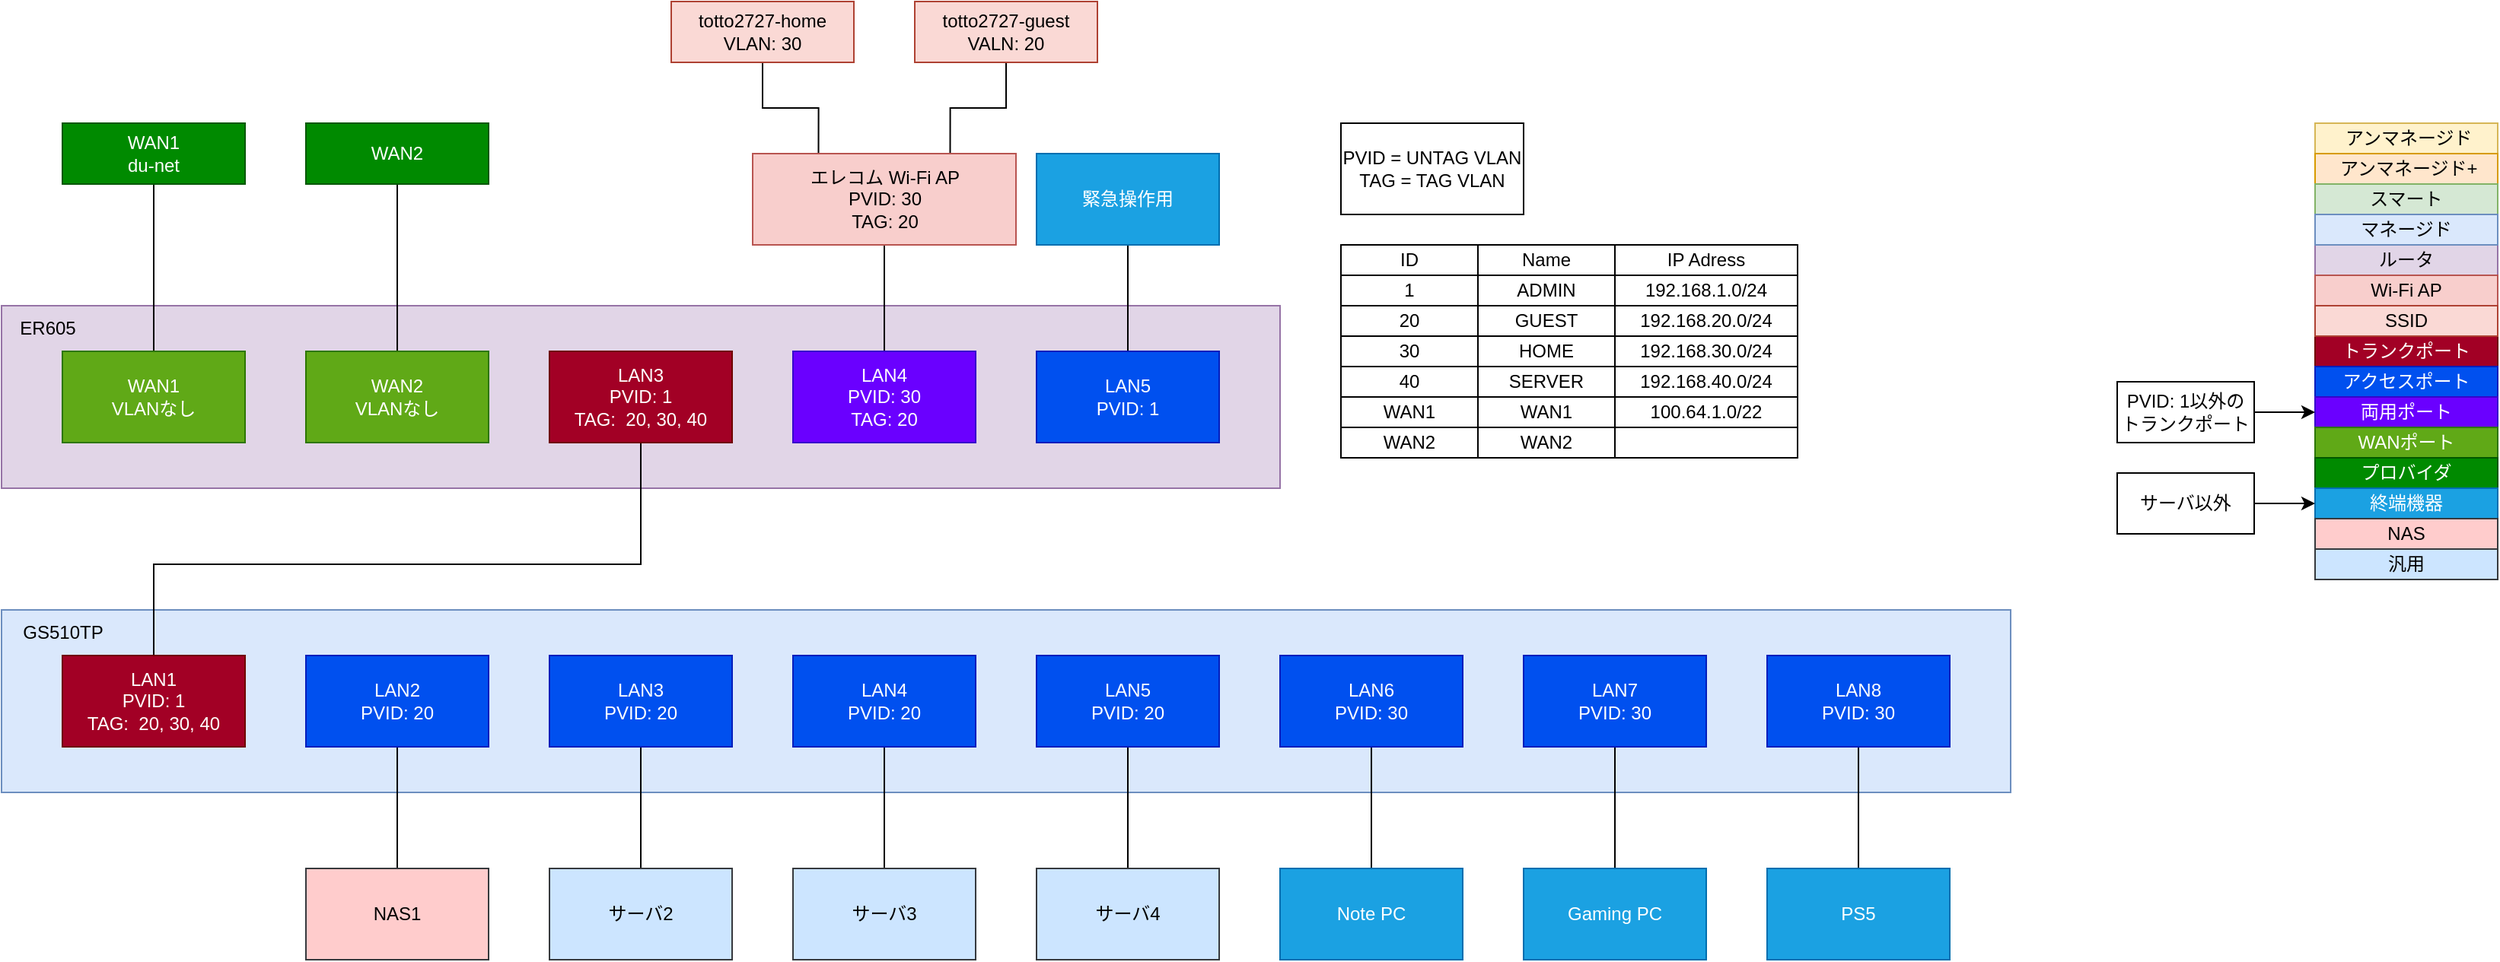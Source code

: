 <mxfile version="21.6.5" type="github">
  <diagram name="ページ1" id="NlfMVRW12TGfSCFo-WWM">
    <mxGraphModel dx="2950" dy="2411" grid="1" gridSize="10" guides="1" tooltips="1" connect="1" arrows="1" fold="1" page="1" pageScale="1" pageWidth="827" pageHeight="1169" math="0" shadow="0">
      <root>
        <mxCell id="0" />
        <mxCell id="1" parent="0" />
        <mxCell id="NvNaMUYgSl-WJr2dV5VH-1" value="" style="rounded=0;whiteSpace=wrap;html=1;align=left;verticalAlign=top;fillColor=#dae8fc;strokeColor=#6c8ebf;" vertex="1" parent="1">
          <mxGeometry y="320" width="1320" height="120" as="geometry" />
        </mxCell>
        <mxCell id="NvNaMUYgSl-WJr2dV5VH-2" value="" style="rounded=0;whiteSpace=wrap;html=1;align=left;verticalAlign=top;fillColor=#e1d5e7;strokeColor=#9673a6;" vertex="1" parent="1">
          <mxGeometry y="120" width="840" height="120" as="geometry" />
        </mxCell>
        <mxCell id="NvNaMUYgSl-WJr2dV5VH-3" style="edgeStyle=orthogonalEdgeStyle;rounded=0;orthogonalLoop=1;jettySize=auto;html=1;entryX=0.5;entryY=0;entryDx=0;entryDy=0;endArrow=none;endFill=0;" edge="1" parent="1" source="NvNaMUYgSl-WJr2dV5VH-4" target="NvNaMUYgSl-WJr2dV5VH-14">
          <mxGeometry relative="1" as="geometry" />
        </mxCell>
        <mxCell id="NvNaMUYgSl-WJr2dV5VH-4" value="WAN2" style="rounded=0;whiteSpace=wrap;html=1;fillColor=#008a00;fontColor=#ffffff;strokeColor=#005700;" vertex="1" parent="1">
          <mxGeometry x="200" width="120" height="40" as="geometry" />
        </mxCell>
        <mxCell id="NvNaMUYgSl-WJr2dV5VH-5" style="edgeStyle=orthogonalEdgeStyle;rounded=0;orthogonalLoop=1;jettySize=auto;html=1;endArrow=none;endFill=0;" edge="1" parent="1" source="NvNaMUYgSl-WJr2dV5VH-6" target="NvNaMUYgSl-WJr2dV5VH-7">
          <mxGeometry relative="1" as="geometry" />
        </mxCell>
        <mxCell id="NvNaMUYgSl-WJr2dV5VH-6" value="WAN1&lt;br&gt;du-net" style="rounded=0;whiteSpace=wrap;html=1;fillColor=#008a00;fontColor=#ffffff;strokeColor=#005700;" vertex="1" parent="1">
          <mxGeometry x="40" width="120" height="40" as="geometry" />
        </mxCell>
        <mxCell id="NvNaMUYgSl-WJr2dV5VH-7" value="WAN1&lt;br&gt;VLANなし" style="rounded=0;whiteSpace=wrap;html=1;verticalAlign=middle;fillColor=#60a917;fontColor=#ffffff;strokeColor=#2D7600;" vertex="1" parent="1">
          <mxGeometry x="40" y="150" width="120" height="60" as="geometry" />
        </mxCell>
        <mxCell id="NvNaMUYgSl-WJr2dV5VH-8" value="" style="edgeStyle=orthogonalEdgeStyle;rounded=0;orthogonalLoop=1;jettySize=auto;html=1;endArrow=none;endFill=0;" edge="1" parent="1" source="NvNaMUYgSl-WJr2dV5VH-9" target="NvNaMUYgSl-WJr2dV5VH-92">
          <mxGeometry relative="1" as="geometry" />
        </mxCell>
        <mxCell id="NvNaMUYgSl-WJr2dV5VH-9" value="LAN5&lt;br&gt;PVID: 1" style="rounded=0;whiteSpace=wrap;html=1;fillColor=#0050ef;fontColor=#ffffff;strokeColor=#001DBC;" vertex="1" parent="1">
          <mxGeometry x="680" y="150" width="120" height="60" as="geometry" />
        </mxCell>
        <mxCell id="NvNaMUYgSl-WJr2dV5VH-10" style="edgeStyle=orthogonalEdgeStyle;rounded=0;orthogonalLoop=1;jettySize=auto;html=1;endArrow=none;endFill=0;entryX=0.5;entryY=1;entryDx=0;entryDy=0;" edge="1" parent="1" source="NvNaMUYgSl-WJr2dV5VH-11" target="NvNaMUYgSl-WJr2dV5VH-28">
          <mxGeometry relative="1" as="geometry">
            <mxPoint x="580.08" y="80" as="targetPoint" />
          </mxGeometry>
        </mxCell>
        <mxCell id="NvNaMUYgSl-WJr2dV5VH-11" value="LAN4&lt;br&gt;PVID: 30&lt;br&gt;TAG: 20" style="rounded=0;whiteSpace=wrap;html=1;fillColor=#6a00ff;fontColor=#ffffff;strokeColor=#3700CC;" vertex="1" parent="1">
          <mxGeometry x="520" y="150" width="120" height="60" as="geometry" />
        </mxCell>
        <mxCell id="NvNaMUYgSl-WJr2dV5VH-12" style="edgeStyle=orthogonalEdgeStyle;rounded=0;orthogonalLoop=1;jettySize=auto;html=1;entryX=0.5;entryY=0;entryDx=0;entryDy=0;endArrow=none;endFill=0;" edge="1" parent="1" source="NvNaMUYgSl-WJr2dV5VH-13" target="NvNaMUYgSl-WJr2dV5VH-15">
          <mxGeometry relative="1" as="geometry">
            <Array as="points">
              <mxPoint x="420" y="290" />
              <mxPoint x="100" y="290" />
            </Array>
          </mxGeometry>
        </mxCell>
        <mxCell id="NvNaMUYgSl-WJr2dV5VH-13" value="LAN3&lt;br&gt;PVID: 1&lt;br&gt;TAG:&amp;nbsp; 20, 30, 40" style="rounded=0;whiteSpace=wrap;html=1;fillColor=#a20025;fontColor=#ffffff;strokeColor=#6F0000;" vertex="1" parent="1">
          <mxGeometry x="360" y="150" width="120" height="60" as="geometry" />
        </mxCell>
        <mxCell id="NvNaMUYgSl-WJr2dV5VH-14" value="WAN2&lt;br&gt;VLANなし" style="rounded=0;whiteSpace=wrap;html=1;verticalAlign=middle;fillColor=#60a917;fontColor=#ffffff;strokeColor=#2D7600;" vertex="1" parent="1">
          <mxGeometry x="200" y="150" width="120" height="60" as="geometry" />
        </mxCell>
        <mxCell id="NvNaMUYgSl-WJr2dV5VH-15" value="LAN1&lt;br&gt;PVID: 1&lt;br&gt;TAG:&amp;nbsp; 20, 30, 40" style="rounded=0;whiteSpace=wrap;html=1;fillColor=#a20025;fontColor=#ffffff;strokeColor=#6F0000;" vertex="1" parent="1">
          <mxGeometry x="40" y="350" width="120" height="60" as="geometry" />
        </mxCell>
        <mxCell id="NvNaMUYgSl-WJr2dV5VH-16" value="" style="edgeStyle=orthogonalEdgeStyle;rounded=0;orthogonalLoop=1;jettySize=auto;html=1;endArrow=none;endFill=0;" edge="1" parent="1" source="NvNaMUYgSl-WJr2dV5VH-17" target="NvNaMUYgSl-WJr2dV5VH-32">
          <mxGeometry relative="1" as="geometry" />
        </mxCell>
        <mxCell id="NvNaMUYgSl-WJr2dV5VH-17" value="LAN5&lt;br&gt;PVID: 20" style="rounded=0;whiteSpace=wrap;html=1;fillColor=#0050ef;fontColor=#ffffff;strokeColor=#001DBC;" vertex="1" parent="1">
          <mxGeometry x="680" y="350" width="120" height="60" as="geometry" />
        </mxCell>
        <mxCell id="NvNaMUYgSl-WJr2dV5VH-18" value="" style="edgeStyle=orthogonalEdgeStyle;rounded=0;orthogonalLoop=1;jettySize=auto;html=1;endArrow=none;endFill=0;" edge="1" parent="1" source="NvNaMUYgSl-WJr2dV5VH-19" target="NvNaMUYgSl-WJr2dV5VH-31">
          <mxGeometry relative="1" as="geometry" />
        </mxCell>
        <mxCell id="NvNaMUYgSl-WJr2dV5VH-19" value="LAN4&lt;br&gt;PVID: 20" style="rounded=0;whiteSpace=wrap;html=1;fillColor=#0050ef;fontColor=#ffffff;strokeColor=#001DBC;" vertex="1" parent="1">
          <mxGeometry x="520" y="350" width="120" height="60" as="geometry" />
        </mxCell>
        <mxCell id="NvNaMUYgSl-WJr2dV5VH-20" value="" style="edgeStyle=orthogonalEdgeStyle;rounded=0;orthogonalLoop=1;jettySize=auto;html=1;endArrow=none;endFill=0;" edge="1" parent="1" source="NvNaMUYgSl-WJr2dV5VH-21" target="NvNaMUYgSl-WJr2dV5VH-30">
          <mxGeometry relative="1" as="geometry" />
        </mxCell>
        <mxCell id="NvNaMUYgSl-WJr2dV5VH-21" value="LAN3&lt;br&gt;PVID: 20" style="rounded=0;whiteSpace=wrap;html=1;fillColor=#0050ef;fontColor=#ffffff;strokeColor=#001DBC;" vertex="1" parent="1">
          <mxGeometry x="360" y="350" width="120" height="60" as="geometry" />
        </mxCell>
        <mxCell id="NvNaMUYgSl-WJr2dV5VH-22" value="" style="edgeStyle=orthogonalEdgeStyle;rounded=0;orthogonalLoop=1;jettySize=auto;html=1;endArrow=none;endFill=0;" edge="1" parent="1" source="NvNaMUYgSl-WJr2dV5VH-23" target="NvNaMUYgSl-WJr2dV5VH-29">
          <mxGeometry relative="1" as="geometry" />
        </mxCell>
        <mxCell id="NvNaMUYgSl-WJr2dV5VH-23" value="LAN2&lt;br&gt;PVID: 20" style="rounded=0;whiteSpace=wrap;html=1;fillColor=#0050ef;fontColor=#ffffff;strokeColor=#001DBC;" vertex="1" parent="1">
          <mxGeometry x="200" y="350" width="120" height="60" as="geometry" />
        </mxCell>
        <mxCell id="NvNaMUYgSl-WJr2dV5VH-24" value="GS510TP" style="text;html=1;align=center;verticalAlign=middle;resizable=0;points=[];autosize=1;strokeColor=none;fillColor=none;" vertex="1" parent="1">
          <mxGeometry y="320" width="80" height="30" as="geometry" />
        </mxCell>
        <mxCell id="NvNaMUYgSl-WJr2dV5VH-25" value="ER605" style="text;html=1;align=center;verticalAlign=middle;resizable=0;points=[];autosize=1;strokeColor=none;fillColor=none;" vertex="1" parent="1">
          <mxGeometry y="120" width="60" height="30" as="geometry" />
        </mxCell>
        <mxCell id="NvNaMUYgSl-WJr2dV5VH-26" style="edgeStyle=orthogonalEdgeStyle;rounded=0;orthogonalLoop=1;jettySize=auto;html=1;exitX=0.25;exitY=0;exitDx=0;exitDy=0;entryX=0.5;entryY=1;entryDx=0;entryDy=0;endArrow=none;endFill=0;" edge="1" parent="1" source="NvNaMUYgSl-WJr2dV5VH-28" target="NvNaMUYgSl-WJr2dV5VH-83">
          <mxGeometry relative="1" as="geometry" />
        </mxCell>
        <mxCell id="NvNaMUYgSl-WJr2dV5VH-27" style="edgeStyle=orthogonalEdgeStyle;rounded=0;orthogonalLoop=1;jettySize=auto;html=1;exitX=0.75;exitY=0;exitDx=0;exitDy=0;entryX=0.5;entryY=1;entryDx=0;entryDy=0;endArrow=none;endFill=0;" edge="1" parent="1" source="NvNaMUYgSl-WJr2dV5VH-28" target="NvNaMUYgSl-WJr2dV5VH-82">
          <mxGeometry relative="1" as="geometry" />
        </mxCell>
        <mxCell id="NvNaMUYgSl-WJr2dV5VH-28" value="エレコム Wi-Fi AP&lt;br&gt;PVID: 30&lt;br&gt;TAG: 20" style="whiteSpace=wrap;html=1;fillColor=#f8cecc;strokeColor=#b85450;verticalAlign=middle;" vertex="1" parent="1">
          <mxGeometry x="493.5" y="20" width="173" height="60" as="geometry" />
        </mxCell>
        <mxCell id="NvNaMUYgSl-WJr2dV5VH-29" value="NAS1" style="rounded=0;whiteSpace=wrap;html=1;fillColor=#ffcccc;strokeColor=#36393d;" vertex="1" parent="1">
          <mxGeometry x="200" y="490" width="120" height="60" as="geometry" />
        </mxCell>
        <mxCell id="NvNaMUYgSl-WJr2dV5VH-30" value="サーバ2" style="rounded=0;whiteSpace=wrap;html=1;fillColor=#cce5ff;strokeColor=#36393d;" vertex="1" parent="1">
          <mxGeometry x="360" y="490" width="120" height="60" as="geometry" />
        </mxCell>
        <mxCell id="NvNaMUYgSl-WJr2dV5VH-31" value="サーバ3" style="rounded=0;whiteSpace=wrap;html=1;fillColor=#cce5ff;strokeColor=#36393d;" vertex="1" parent="1">
          <mxGeometry x="520" y="490" width="120" height="60" as="geometry" />
        </mxCell>
        <mxCell id="NvNaMUYgSl-WJr2dV5VH-32" value="サーバ4" style="rounded=0;whiteSpace=wrap;html=1;fillColor=#cce5ff;strokeColor=#36393d;" vertex="1" parent="1">
          <mxGeometry x="680" y="490" width="120" height="60" as="geometry" />
        </mxCell>
        <mxCell id="NvNaMUYgSl-WJr2dV5VH-33" value="PVID = UNTAG VLAN&lt;br&gt;TAG = TAG VLAN" style="whiteSpace=wrap;html=1;" vertex="1" parent="1">
          <mxGeometry x="880" width="120" height="60" as="geometry" />
        </mxCell>
        <mxCell id="NvNaMUYgSl-WJr2dV5VH-34" value="" style="edgeStyle=orthogonalEdgeStyle;rounded=0;orthogonalLoop=1;jettySize=auto;html=1;endArrow=none;endFill=0;" edge="1" parent="1" source="NvNaMUYgSl-WJr2dV5VH-35" target="NvNaMUYgSl-WJr2dV5VH-39">
          <mxGeometry relative="1" as="geometry" />
        </mxCell>
        <mxCell id="NvNaMUYgSl-WJr2dV5VH-35" value="LAN7&lt;br&gt;PVID: 30" style="rounded=0;whiteSpace=wrap;html=1;fillColor=#0050ef;fontColor=#ffffff;strokeColor=#001DBC;" vertex="1" parent="1">
          <mxGeometry x="1000" y="350" width="120" height="60" as="geometry" />
        </mxCell>
        <mxCell id="NvNaMUYgSl-WJr2dV5VH-36" value="" style="edgeStyle=orthogonalEdgeStyle;rounded=0;orthogonalLoop=1;jettySize=auto;html=1;endArrow=none;endFill=0;" edge="1" parent="1" source="NvNaMUYgSl-WJr2dV5VH-37" target="NvNaMUYgSl-WJr2dV5VH-38">
          <mxGeometry relative="1" as="geometry" />
        </mxCell>
        <mxCell id="NvNaMUYgSl-WJr2dV5VH-37" value="LAN6&lt;br&gt;PVID: 30" style="rounded=0;whiteSpace=wrap;html=1;fillColor=#0050ef;fontColor=#ffffff;strokeColor=#001DBC;" vertex="1" parent="1">
          <mxGeometry x="840" y="350" width="120" height="60" as="geometry" />
        </mxCell>
        <mxCell id="NvNaMUYgSl-WJr2dV5VH-38" value="Note PC" style="rounded=0;whiteSpace=wrap;html=1;fillColor=#1ba1e2;strokeColor=#006EAF;fontColor=#ffffff;" vertex="1" parent="1">
          <mxGeometry x="840" y="490" width="120" height="60" as="geometry" />
        </mxCell>
        <mxCell id="NvNaMUYgSl-WJr2dV5VH-39" value="Gaming PC" style="rounded=0;whiteSpace=wrap;html=1;fillColor=#1ba1e2;strokeColor=#006EAF;fontColor=#ffffff;" vertex="1" parent="1">
          <mxGeometry x="1000" y="490" width="120" height="60" as="geometry" />
        </mxCell>
        <mxCell id="NvNaMUYgSl-WJr2dV5VH-40" value="" style="edgeStyle=orthogonalEdgeStyle;rounded=0;orthogonalLoop=1;jettySize=auto;html=1;endArrow=none;endFill=0;" edge="1" parent="1" source="NvNaMUYgSl-WJr2dV5VH-41" target="NvNaMUYgSl-WJr2dV5VH-42">
          <mxGeometry relative="1" as="geometry" />
        </mxCell>
        <mxCell id="NvNaMUYgSl-WJr2dV5VH-41" value="LAN8&lt;br&gt;PVID: 30" style="rounded=0;whiteSpace=wrap;html=1;fillColor=#0050ef;fontColor=#ffffff;strokeColor=#001DBC;" vertex="1" parent="1">
          <mxGeometry x="1160" y="350" width="120" height="60" as="geometry" />
        </mxCell>
        <mxCell id="NvNaMUYgSl-WJr2dV5VH-42" value="PS5" style="rounded=0;whiteSpace=wrap;html=1;fillColor=#1ba1e2;strokeColor=#006EAF;fontColor=#ffffff;" vertex="1" parent="1">
          <mxGeometry x="1160" y="490" width="120" height="60" as="geometry" />
        </mxCell>
        <mxCell id="NvNaMUYgSl-WJr2dV5VH-43" value="" style="group" vertex="1" connectable="0" parent="1">
          <mxGeometry x="880" y="80" width="300" height="20" as="geometry" />
        </mxCell>
        <mxCell id="NvNaMUYgSl-WJr2dV5VH-44" value="ID&lt;div style=&quot;&quot;&gt;&lt;/div&gt;" style="whiteSpace=wrap;html=1;align=center;" vertex="1" parent="NvNaMUYgSl-WJr2dV5VH-43">
          <mxGeometry width="90" height="20" as="geometry" />
        </mxCell>
        <mxCell id="NvNaMUYgSl-WJr2dV5VH-45" value="IP Adress" style="whiteSpace=wrap;html=1;" vertex="1" parent="NvNaMUYgSl-WJr2dV5VH-43">
          <mxGeometry x="180" width="120" height="20" as="geometry" />
        </mxCell>
        <mxCell id="NvNaMUYgSl-WJr2dV5VH-46" value="Name" style="whiteSpace=wrap;html=1;" vertex="1" parent="NvNaMUYgSl-WJr2dV5VH-43">
          <mxGeometry x="90" width="90" height="20" as="geometry" />
        </mxCell>
        <mxCell id="NvNaMUYgSl-WJr2dV5VH-47" value="" style="group" vertex="1" connectable="0" parent="1">
          <mxGeometry x="880" y="100" width="300" height="20" as="geometry" />
        </mxCell>
        <mxCell id="NvNaMUYgSl-WJr2dV5VH-48" value="&lt;div style=&quot;&quot;&gt;&lt;/div&gt;1" style="whiteSpace=wrap;html=1;align=center;" vertex="1" parent="NvNaMUYgSl-WJr2dV5VH-47">
          <mxGeometry width="90" height="20" as="geometry" />
        </mxCell>
        <mxCell id="NvNaMUYgSl-WJr2dV5VH-49" value="192.168.1.0/24" style="whiteSpace=wrap;html=1;" vertex="1" parent="NvNaMUYgSl-WJr2dV5VH-47">
          <mxGeometry x="180" width="120" height="20" as="geometry" />
        </mxCell>
        <mxCell id="NvNaMUYgSl-WJr2dV5VH-50" value="ADMIN" style="whiteSpace=wrap;html=1;" vertex="1" parent="NvNaMUYgSl-WJr2dV5VH-47">
          <mxGeometry x="90" width="90" height="20" as="geometry" />
        </mxCell>
        <mxCell id="NvNaMUYgSl-WJr2dV5VH-51" value="" style="group" vertex="1" connectable="0" parent="1">
          <mxGeometry x="880" y="120" width="300" height="20" as="geometry" />
        </mxCell>
        <mxCell id="NvNaMUYgSl-WJr2dV5VH-52" value="&lt;div style=&quot;&quot;&gt;&lt;/div&gt;20" style="whiteSpace=wrap;html=1;align=center;" vertex="1" parent="NvNaMUYgSl-WJr2dV5VH-51">
          <mxGeometry width="90" height="20" as="geometry" />
        </mxCell>
        <mxCell id="NvNaMUYgSl-WJr2dV5VH-53" value="192.168.20.0/24" style="whiteSpace=wrap;html=1;" vertex="1" parent="NvNaMUYgSl-WJr2dV5VH-51">
          <mxGeometry x="180" width="120" height="20" as="geometry" />
        </mxCell>
        <mxCell id="NvNaMUYgSl-WJr2dV5VH-54" value="GUEST" style="whiteSpace=wrap;html=1;" vertex="1" parent="NvNaMUYgSl-WJr2dV5VH-51">
          <mxGeometry x="90" width="90" height="20" as="geometry" />
        </mxCell>
        <mxCell id="NvNaMUYgSl-WJr2dV5VH-55" value="" style="group" vertex="1" connectable="0" parent="1">
          <mxGeometry x="880" y="140" width="300" height="20" as="geometry" />
        </mxCell>
        <mxCell id="NvNaMUYgSl-WJr2dV5VH-56" value="30&lt;div style=&quot;&quot;&gt;&lt;/div&gt;" style="whiteSpace=wrap;html=1;align=center;" vertex="1" parent="NvNaMUYgSl-WJr2dV5VH-55">
          <mxGeometry width="90" height="20" as="geometry" />
        </mxCell>
        <mxCell id="NvNaMUYgSl-WJr2dV5VH-57" value="192.168.30.0/24" style="whiteSpace=wrap;html=1;" vertex="1" parent="NvNaMUYgSl-WJr2dV5VH-55">
          <mxGeometry x="180" width="120" height="20" as="geometry" />
        </mxCell>
        <mxCell id="NvNaMUYgSl-WJr2dV5VH-58" value="HOME" style="whiteSpace=wrap;html=1;" vertex="1" parent="NvNaMUYgSl-WJr2dV5VH-55">
          <mxGeometry x="90" width="90" height="20" as="geometry" />
        </mxCell>
        <mxCell id="NvNaMUYgSl-WJr2dV5VH-59" value="" style="group" vertex="1" connectable="0" parent="1">
          <mxGeometry x="880" y="160" width="300" height="20" as="geometry" />
        </mxCell>
        <mxCell id="NvNaMUYgSl-WJr2dV5VH-60" value="&lt;div style=&quot;&quot;&gt;&lt;/div&gt;40" style="whiteSpace=wrap;html=1;align=center;" vertex="1" parent="NvNaMUYgSl-WJr2dV5VH-59">
          <mxGeometry width="90" height="20" as="geometry" />
        </mxCell>
        <mxCell id="NvNaMUYgSl-WJr2dV5VH-61" value="192.168.40.0/24" style="whiteSpace=wrap;html=1;" vertex="1" parent="NvNaMUYgSl-WJr2dV5VH-59">
          <mxGeometry x="180" width="120" height="20" as="geometry" />
        </mxCell>
        <mxCell id="NvNaMUYgSl-WJr2dV5VH-62" value="SERVER" style="whiteSpace=wrap;html=1;" vertex="1" parent="NvNaMUYgSl-WJr2dV5VH-59">
          <mxGeometry x="90" width="90" height="20" as="geometry" />
        </mxCell>
        <mxCell id="NvNaMUYgSl-WJr2dV5VH-63" value="ルータ" style="rounded=0;whiteSpace=wrap;html=1;fillColor=#e1d5e7;strokeColor=#9673a6;" vertex="1" parent="1">
          <mxGeometry x="1520" y="80" width="120" height="20" as="geometry" />
        </mxCell>
        <mxCell id="NvNaMUYgSl-WJr2dV5VH-64" value="&amp;nbsp;アンマネージド" style="rounded=0;whiteSpace=wrap;html=1;fillColor=#fff2cc;strokeColor=#d6b656;" vertex="1" parent="1">
          <mxGeometry x="1520" width="120" height="20" as="geometry" />
        </mxCell>
        <mxCell id="NvNaMUYgSl-WJr2dV5VH-65" value="&amp;nbsp;アンマネージド+" style="rounded=0;whiteSpace=wrap;html=1;fillColor=#ffe6cc;strokeColor=#d79b00;" vertex="1" parent="1">
          <mxGeometry x="1520" y="20" width="120" height="20" as="geometry" />
        </mxCell>
        <mxCell id="NvNaMUYgSl-WJr2dV5VH-66" value="スマート" style="rounded=0;whiteSpace=wrap;html=1;fillColor=#d5e8d4;strokeColor=#82b366;" vertex="1" parent="1">
          <mxGeometry x="1520" y="40" width="120" height="20" as="geometry" />
        </mxCell>
        <mxCell id="NvNaMUYgSl-WJr2dV5VH-67" value="マネージド" style="rounded=0;whiteSpace=wrap;html=1;fillColor=#dae8fc;strokeColor=#6c8ebf;" vertex="1" parent="1">
          <mxGeometry x="1520" y="60" width="120" height="20" as="geometry" />
        </mxCell>
        <mxCell id="NvNaMUYgSl-WJr2dV5VH-68" value="Wi-Fi AP" style="rounded=0;whiteSpace=wrap;html=1;fillColor=#f8cecc;strokeColor=#b85450;" vertex="1" parent="1">
          <mxGeometry x="1520" y="100" width="120" height="20" as="geometry" />
        </mxCell>
        <mxCell id="NvNaMUYgSl-WJr2dV5VH-69" value="トランクポート" style="whiteSpace=wrap;html=1;fillColor=#a20025;strokeColor=#6F0000;fontColor=#ffffff;" vertex="1" parent="1">
          <mxGeometry x="1520" y="140" width="120" height="20" as="geometry" />
        </mxCell>
        <mxCell id="NvNaMUYgSl-WJr2dV5VH-70" value="アクセスポート" style="whiteSpace=wrap;html=1;fillColor=#0050ef;fontColor=#ffffff;strokeColor=#001DBC;" vertex="1" parent="1">
          <mxGeometry x="1520" y="160" width="120" height="20" as="geometry" />
        </mxCell>
        <mxCell id="NvNaMUYgSl-WJr2dV5VH-71" value="両用ポート" style="whiteSpace=wrap;html=1;fillColor=#6a00ff;fontColor=#ffffff;strokeColor=#3700CC;" vertex="1" parent="1">
          <mxGeometry x="1520" y="180" width="120" height="20" as="geometry" />
        </mxCell>
        <mxCell id="NvNaMUYgSl-WJr2dV5VH-72" value="" style="edgeStyle=orthogonalEdgeStyle;rounded=0;orthogonalLoop=1;jettySize=auto;html=1;" edge="1" parent="1" source="NvNaMUYgSl-WJr2dV5VH-73" target="NvNaMUYgSl-WJr2dV5VH-71">
          <mxGeometry relative="1" as="geometry" />
        </mxCell>
        <mxCell id="NvNaMUYgSl-WJr2dV5VH-73" value="PVID: 1以外の&lt;br style=&quot;border-color: var(--border-color);&quot;&gt;トランクポート" style="rounded=0;whiteSpace=wrap;html=1;" vertex="1" parent="1">
          <mxGeometry x="1390" y="170" width="90" height="40" as="geometry" />
        </mxCell>
        <mxCell id="NvNaMUYgSl-WJr2dV5VH-74" value="WANポート" style="whiteSpace=wrap;html=1;fillColor=#60a917;fontColor=#ffffff;strokeColor=#2D7600;" vertex="1" parent="1">
          <mxGeometry x="1520" y="200" width="120" height="20" as="geometry" />
        </mxCell>
        <mxCell id="NvNaMUYgSl-WJr2dV5VH-75" value="プロバイダ" style="whiteSpace=wrap;html=1;fillColor=#008a00;fontColor=#ffffff;strokeColor=#005700;" vertex="1" parent="1">
          <mxGeometry x="1520" y="220" width="120" height="20" as="geometry" />
        </mxCell>
        <mxCell id="NvNaMUYgSl-WJr2dV5VH-76" value="終端機器" style="whiteSpace=wrap;html=1;fillColor=#1ba1e2;fontColor=#ffffff;strokeColor=#006EAF;" vertex="1" parent="1">
          <mxGeometry x="1520" y="240" width="120" height="20" as="geometry" />
        </mxCell>
        <mxCell id="NvNaMUYgSl-WJr2dV5VH-77" value="" style="edgeStyle=orthogonalEdgeStyle;rounded=0;orthogonalLoop=1;jettySize=auto;html=1;" edge="1" parent="1" source="NvNaMUYgSl-WJr2dV5VH-78" target="NvNaMUYgSl-WJr2dV5VH-76">
          <mxGeometry relative="1" as="geometry" />
        </mxCell>
        <mxCell id="NvNaMUYgSl-WJr2dV5VH-78" value="サーバ以外" style="rounded=0;whiteSpace=wrap;html=1;" vertex="1" parent="1">
          <mxGeometry x="1390" y="230" width="90" height="40" as="geometry" />
        </mxCell>
        <mxCell id="NvNaMUYgSl-WJr2dV5VH-79" value="NAS" style="whiteSpace=wrap;html=1;fillColor=#ffcccc;strokeColor=#36393d;" vertex="1" parent="1">
          <mxGeometry x="1520" y="260" width="120" height="20" as="geometry" />
        </mxCell>
        <mxCell id="NvNaMUYgSl-WJr2dV5VH-80" value="汎用" style="whiteSpace=wrap;html=1;fillColor=#cce5ff;strokeColor=#36393d;" vertex="1" parent="1">
          <mxGeometry x="1520" y="280" width="120" height="20" as="geometry" />
        </mxCell>
        <mxCell id="NvNaMUYgSl-WJr2dV5VH-81" value="SSID" style="rounded=0;whiteSpace=wrap;html=1;fillColor=#fad9d5;strokeColor=#ae4132;" vertex="1" parent="1">
          <mxGeometry x="1520" y="120" width="120" height="20" as="geometry" />
        </mxCell>
        <mxCell id="NvNaMUYgSl-WJr2dV5VH-82" value="totto2727-guest&lt;br&gt;VALN: 20" style="rounded=0;whiteSpace=wrap;html=1;fillColor=#fad9d5;strokeColor=#ae4132;" vertex="1" parent="1">
          <mxGeometry x="600" y="-80" width="120" height="40" as="geometry" />
        </mxCell>
        <mxCell id="NvNaMUYgSl-WJr2dV5VH-83" value="totto2727-home&lt;br&gt;VLAN: 30" style="rounded=0;whiteSpace=wrap;html=1;fillColor=#fad9d5;strokeColor=#ae4132;" vertex="1" parent="1">
          <mxGeometry x="440" y="-80" width="120" height="40" as="geometry" />
        </mxCell>
        <mxCell id="NvNaMUYgSl-WJr2dV5VH-84" value="" style="group" vertex="1" connectable="0" parent="1">
          <mxGeometry x="880" y="180" width="300" height="20" as="geometry" />
        </mxCell>
        <mxCell id="NvNaMUYgSl-WJr2dV5VH-85" value="&lt;div style=&quot;&quot;&gt;&lt;/div&gt;WAN1" style="whiteSpace=wrap;html=1;align=center;" vertex="1" parent="NvNaMUYgSl-WJr2dV5VH-84">
          <mxGeometry width="90" height="20" as="geometry" />
        </mxCell>
        <mxCell id="NvNaMUYgSl-WJr2dV5VH-86" value="100.64.1.0/22" style="whiteSpace=wrap;html=1;" vertex="1" parent="NvNaMUYgSl-WJr2dV5VH-84">
          <mxGeometry x="180" width="120" height="20" as="geometry" />
        </mxCell>
        <mxCell id="NvNaMUYgSl-WJr2dV5VH-87" value="WAN1" style="whiteSpace=wrap;html=1;" vertex="1" parent="NvNaMUYgSl-WJr2dV5VH-84">
          <mxGeometry x="90" width="90" height="20" as="geometry" />
        </mxCell>
        <mxCell id="NvNaMUYgSl-WJr2dV5VH-88" value="" style="group" vertex="1" connectable="0" parent="1">
          <mxGeometry x="880" y="200" width="300" height="20" as="geometry" />
        </mxCell>
        <mxCell id="NvNaMUYgSl-WJr2dV5VH-89" value="&lt;div style=&quot;&quot;&gt;&lt;/div&gt;WAN2" style="whiteSpace=wrap;html=1;align=center;" vertex="1" parent="NvNaMUYgSl-WJr2dV5VH-88">
          <mxGeometry width="90" height="20" as="geometry" />
        </mxCell>
        <mxCell id="NvNaMUYgSl-WJr2dV5VH-90" value="" style="whiteSpace=wrap;html=1;" vertex="1" parent="NvNaMUYgSl-WJr2dV5VH-88">
          <mxGeometry x="180" width="120" height="20" as="geometry" />
        </mxCell>
        <mxCell id="NvNaMUYgSl-WJr2dV5VH-91" value="WAN2" style="whiteSpace=wrap;html=1;" vertex="1" parent="NvNaMUYgSl-WJr2dV5VH-88">
          <mxGeometry x="90" width="90" height="20" as="geometry" />
        </mxCell>
        <mxCell id="NvNaMUYgSl-WJr2dV5VH-92" value="緊急操作用" style="rounded=0;whiteSpace=wrap;html=1;fillColor=#1ba1e2;strokeColor=#006EAF;fontColor=#ffffff;" vertex="1" parent="1">
          <mxGeometry x="680" y="20" width="120" height="60" as="geometry" />
        </mxCell>
      </root>
    </mxGraphModel>
  </diagram>
</mxfile>

